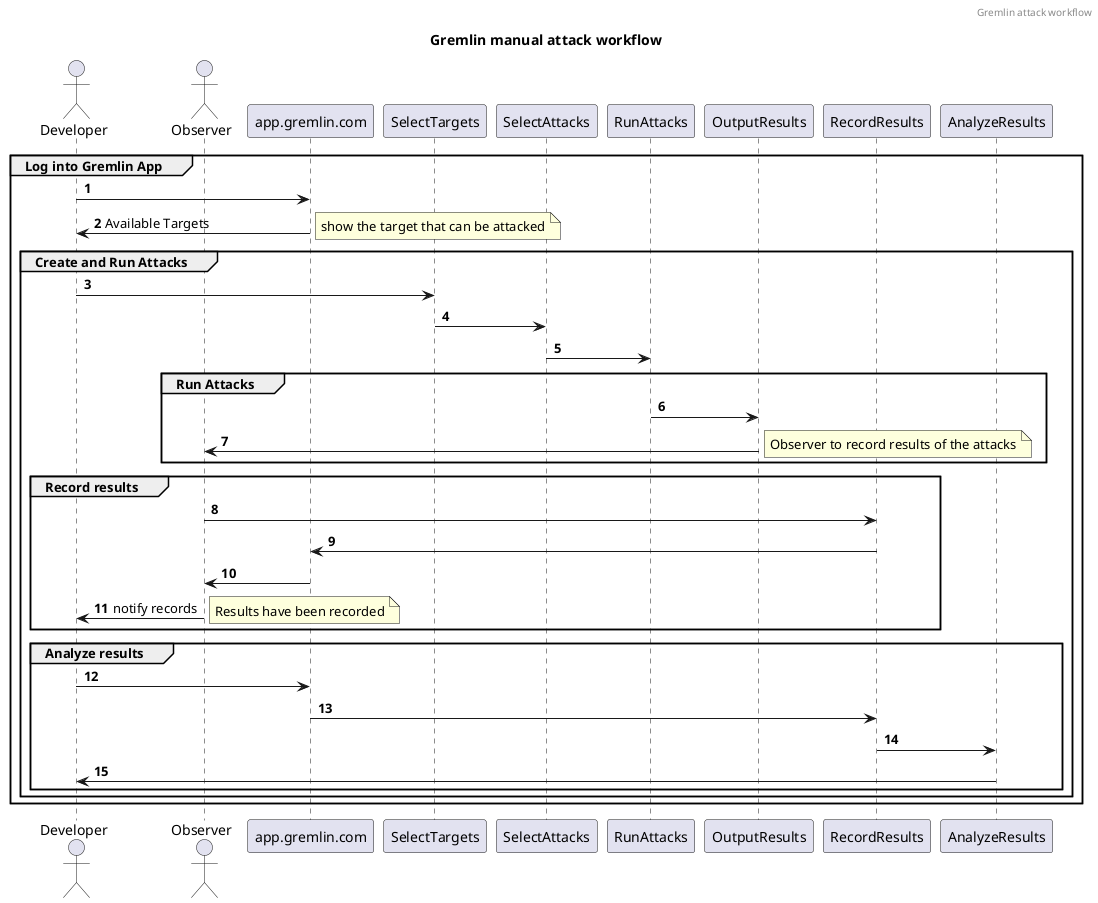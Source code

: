 @startuml

header Gremlin attack workflow
title Gremlin manual attack workflow
autonumber
actor Developer
actor Observer

group Log into Gremlin App 
    Developer -> app.gremlin.com 
    app.gremlin.com -> Developer: Available Targets
    note right: show the target that can be attacked 
    group Create and Run Attacks
        Developer -> SelectTargets
        SelectTargets -> SelectAttacks
        SelectAttacks -> RunAttacks

        group Run Attacks
            RunAttacks -> OutputResults
            OutputResults -> Observer
            note right: Observer to record results of the attacks
        end

        group Record results
            Observer -> RecordResults
            RecordResults -> app.gremlin.com
            app.gremlin.com -> Observer
            Observer -> Developer: notify records
            note right: Results have been recorded
        end

        group Analyze results
            Developer -> app.gremlin.com 
            app.gremlin.com -> RecordResults 
            RecordResults -> AnalyzeResults
            AnalyzeResults -> Developer
        end 
    end
end 

@enduml